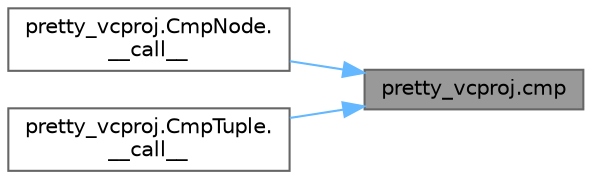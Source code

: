 digraph "pretty_vcproj.cmp"
{
 // LATEX_PDF_SIZE
  bgcolor="transparent";
  edge [fontname=Helvetica,fontsize=10,labelfontname=Helvetica,labelfontsize=10];
  node [fontname=Helvetica,fontsize=10,shape=box,height=0.2,width=0.4];
  rankdir="RL";
  Node1 [id="Node000001",label="pretty_vcproj.cmp",height=0.2,width=0.4,color="gray40", fillcolor="grey60", style="filled", fontcolor="black",tooltip=" "];
  Node1 -> Node2 [id="edge1_Node000001_Node000002",dir="back",color="steelblue1",style="solid",tooltip=" "];
  Node2 [id="Node000002",label="pretty_vcproj.CmpNode.\l__call__",height=0.2,width=0.4,color="grey40", fillcolor="white", style="filled",URL="$classpretty__vcproj_1_1_cmp_node.html#af32e0368af415a15c1d448658132feb9",tooltip=" "];
  Node1 -> Node3 [id="edge2_Node000001_Node000003",dir="back",color="steelblue1",style="solid",tooltip=" "];
  Node3 [id="Node000003",label="pretty_vcproj.CmpTuple.\l__call__",height=0.2,width=0.4,color="grey40", fillcolor="white", style="filled",URL="$classpretty__vcproj_1_1_cmp_tuple.html#a22793911c42c911fc9a02a8529543b08",tooltip=" "];
}
